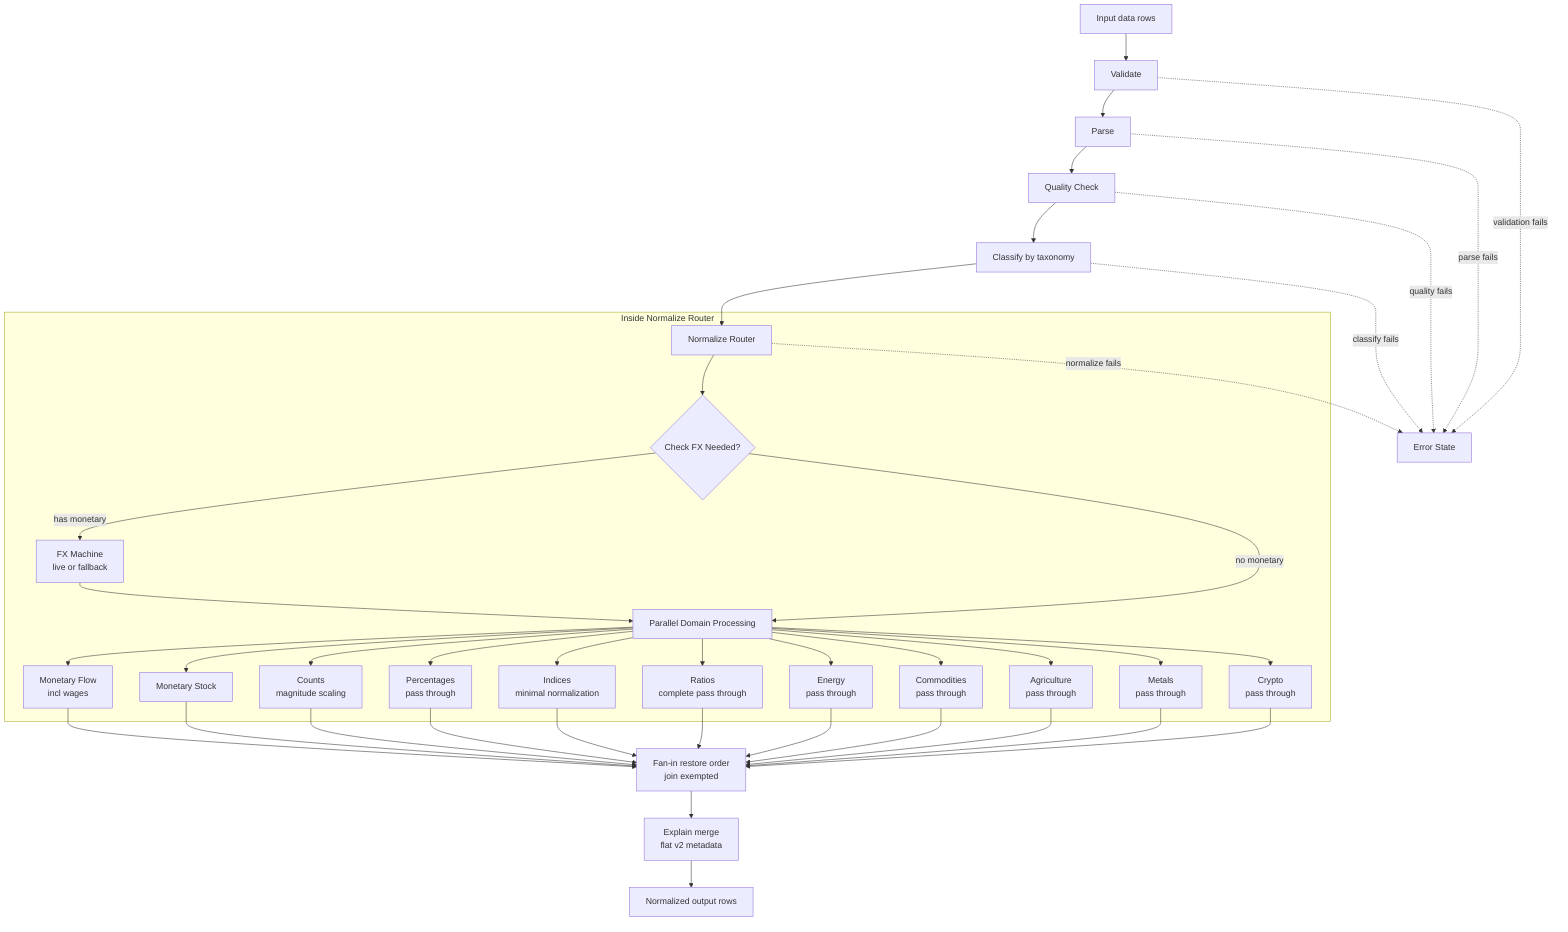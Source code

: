 graph TD
  A[Input data rows] --> B[Validate]
  B --> C[Parse]
  C --> D[Quality Check]
  D --> E[Classify by taxonomy]
  E --> F[Normalize Router]

  subgraph "Inside Normalize Router"
    F --> FX_CHECK{Check FX Needed?}
    FX_CHECK -->|has monetary| FX[FX Machine<br/>live or fallback]
    FX_CHECK -->|no monetary| PARALLEL

    FX --> PARALLEL[Parallel Domain Processing]

    %% All domains process in parallel
    PARALLEL --> MF[Monetary Flow<br/>incl wages]
    PARALLEL --> MS[Monetary Stock]
    PARALLEL --> CNT[Counts<br/>magnitude scaling]
    PARALLEL --> PCT[Percentages<br/>pass through]
    PARALLEL --> IDX[Indices<br/>minimal normalization]
    PARALLEL --> RAT[Ratios<br/>complete pass through]
    PARALLEL --> ENE[Energy<br/>pass through]
    PARALLEL --> COM[Commodities<br/>pass through]
    PARALLEL --> AGR[Agriculture<br/>pass through]
    PARALLEL --> MET[Metals<br/>pass through]
    PARALLEL --> CRY[Crypto<br/>pass through]
  end

  %% Fan in merges all results
  MF --> FANIN
  MS --> FANIN
  CNT --> FANIN
  PCT --> FANIN
  IDX --> FANIN
  RAT --> FANIN
  ENE --> FANIN
  COM --> FANIN
  AGR --> FANIN
  MET --> FANIN
  CRY --> FANIN

  FANIN[Fan-in restore order<br/>join exempted] --> EXPL[Explain merge<br/>flat v2 metadata]
  EXPL --> OUT[Normalized output rows]

  %% Error paths
  B -.->|validation fails| ERR[Error State]
  C -.->|parse fails| ERR
  D -.->|quality fails| ERR
  E -.->|classify fails| ERR
  F -.->|normalize fails| ERR